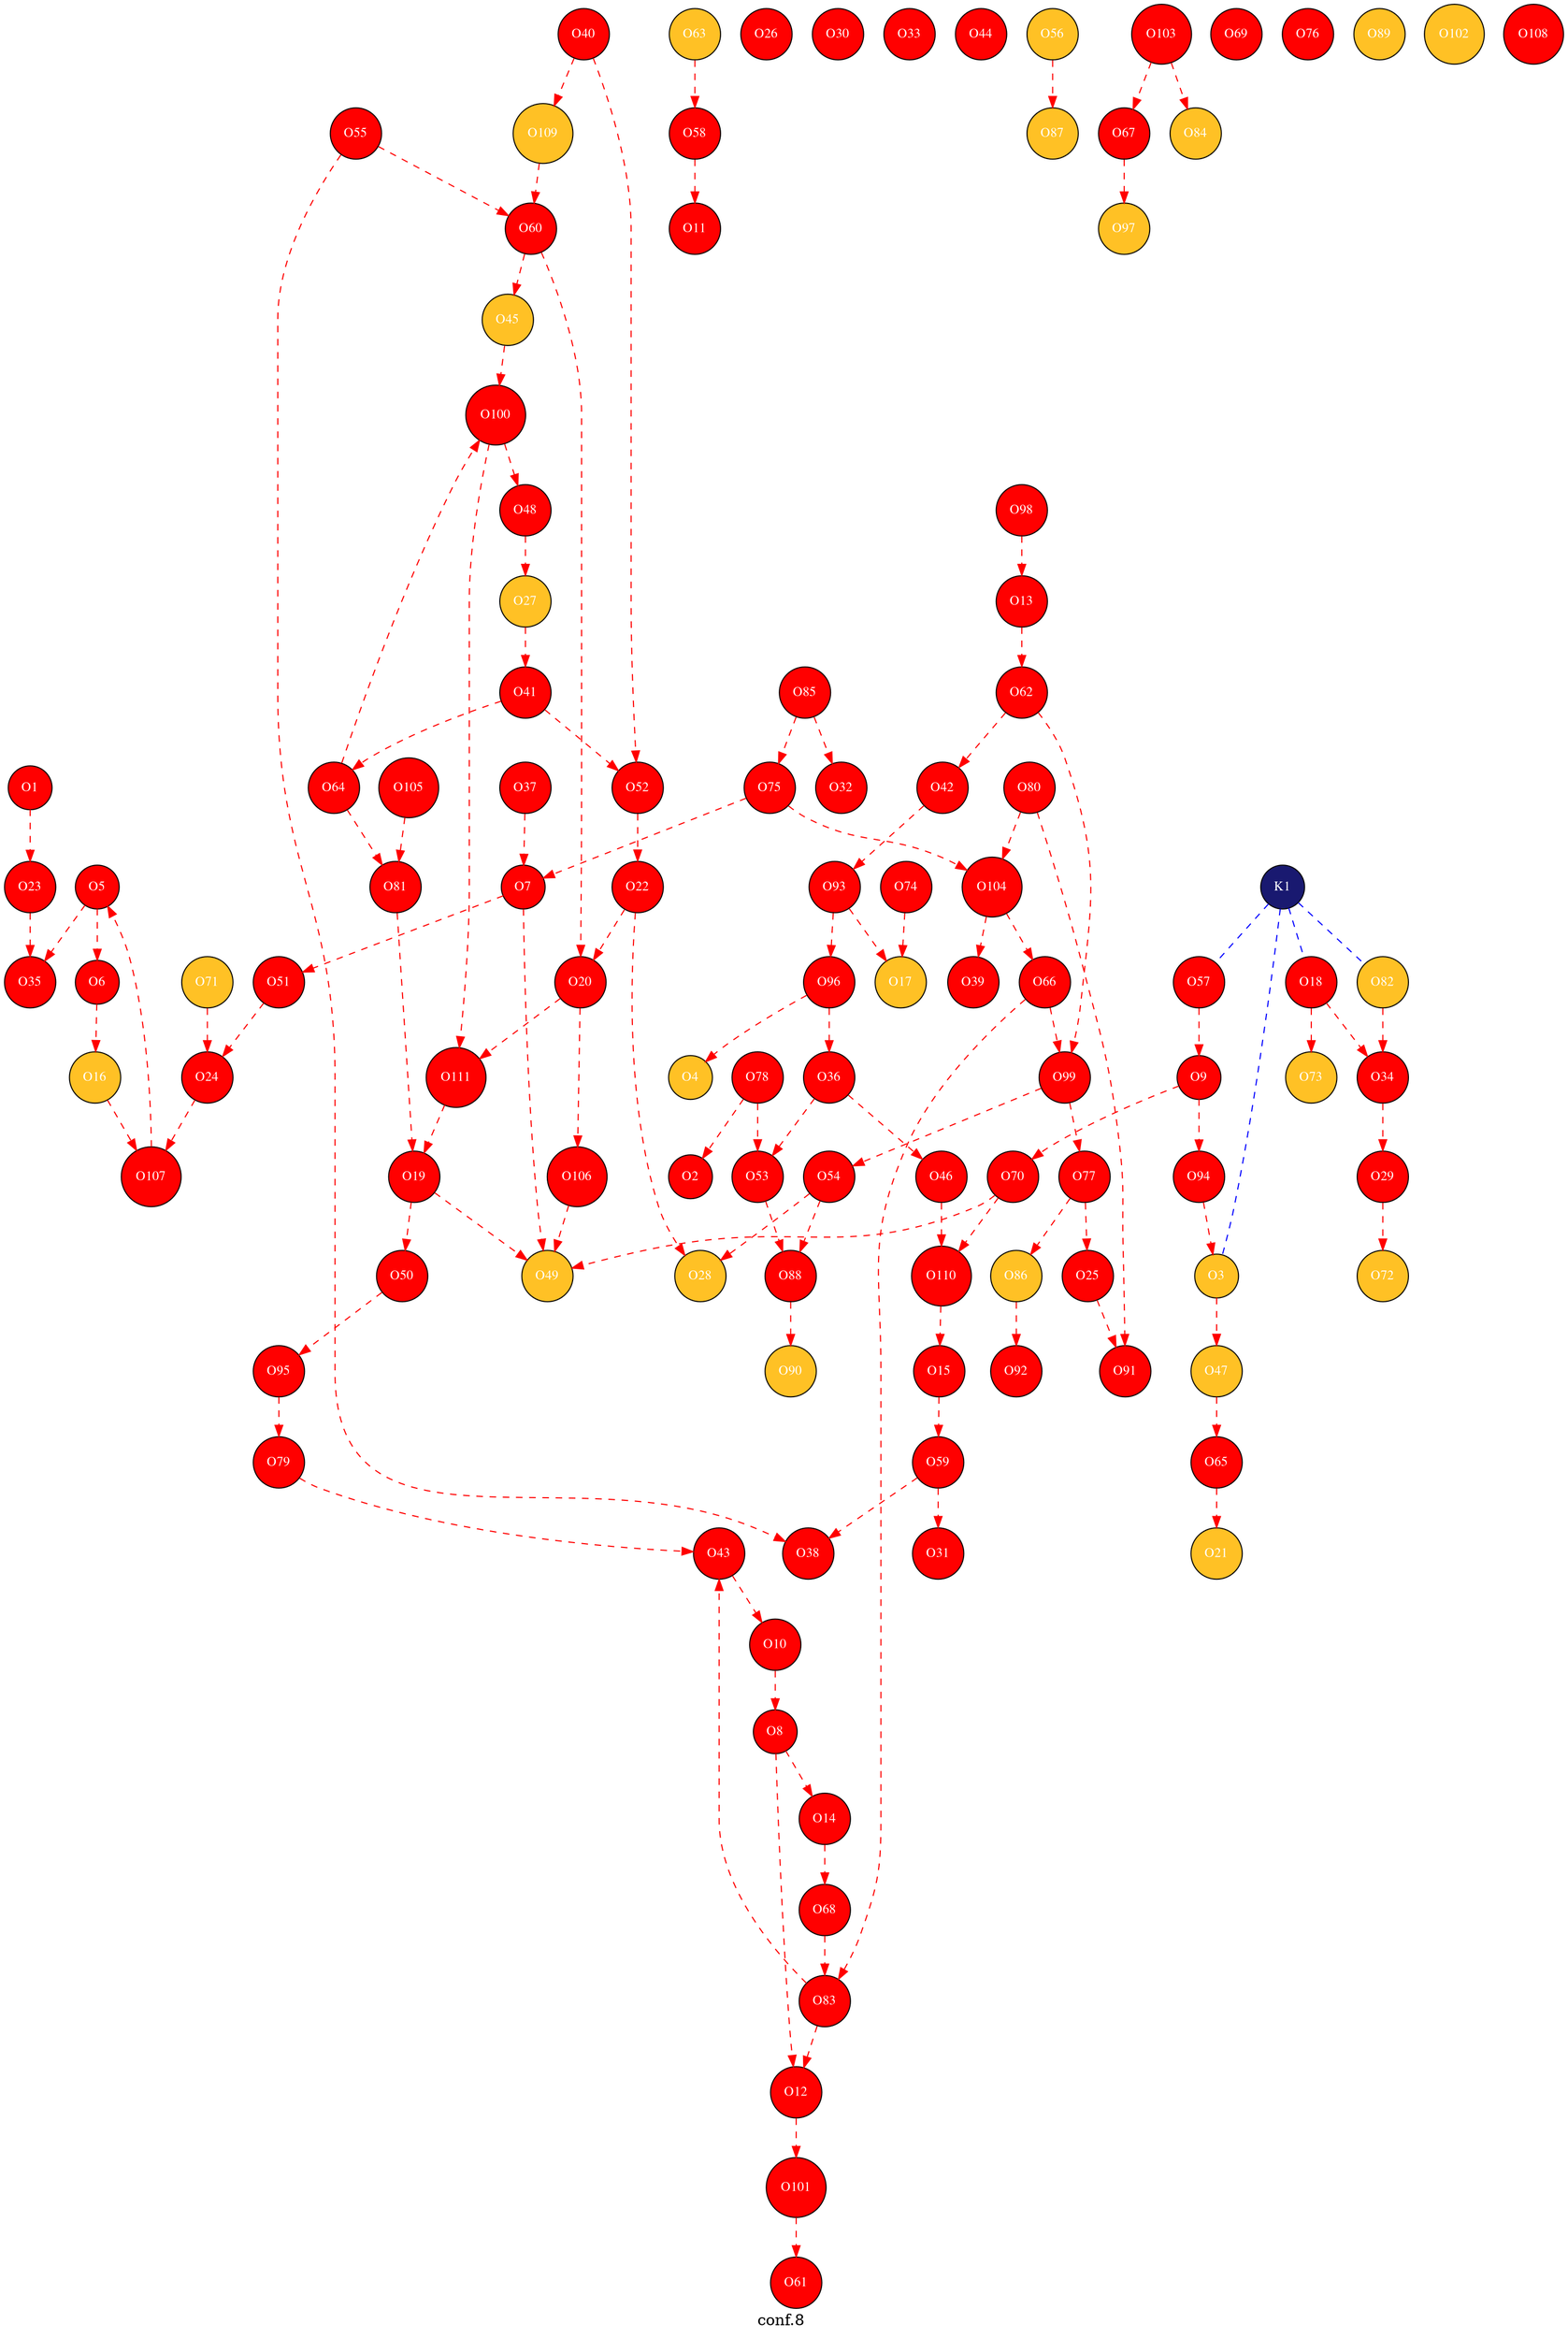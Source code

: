 digraph G {
label="conf.8 ";
node [style=filled];
graph [bgcolor=transparent];
node [shape = circle, fontsize=12];
"O1"[fillcolor=red, fontcolor=white, fontname="Times", label="O1"];
"O2"[fillcolor=red, fontcolor=white, fontname="Times", label="O2"];
"O3"[fillcolor=goldenrod1, fontcolor=white, fontname="Times", label="O3"];
"O4"[fillcolor=goldenrod1, fontcolor=white, fontname="Times", label="O4"];
"O5"[fillcolor=red, fontcolor=white, fontname="Times", label="O5"];
"O6"[fillcolor=red, fontcolor=white, fontname="Times", label="O6"];
"O7"[fillcolor=red, fontcolor=white, fontname="Times", label="O7"];
"O8"[fillcolor=red, fontcolor=white, fontname="Times", label="O8"];
"O9"[fillcolor=red, fontcolor=white, fontname="Times", label="O9"];
"O10"[fillcolor=red, fontcolor=white, fontname="Times", label="O10"];
"O11"[fillcolor=red, fontcolor=white, fontname="Times", label="O11"];
"O12"[fillcolor=red, fontcolor=white, fontname="Times", label="O12"];
"O13"[fillcolor=red, fontcolor=white, fontname="Times", label="O13"];
"O14"[fillcolor=red, fontcolor=white, fontname="Times", label="O14"];
"O15"[fillcolor=red, fontcolor=white, fontname="Times", label="O15"];
"O16"[fillcolor=goldenrod1, fontcolor=white, fontname="Times", label="O16"];
"O17"[fillcolor=goldenrod1, fontcolor=white, fontname="Times", label="O17"];
"O18"[fillcolor=red, fontcolor=white, fontname="Times", label="O18"];
"O19"[fillcolor=red, fontcolor=white, fontname="Times", label="O19"];
"O20"[fillcolor=red, fontcolor=white, fontname="Times", label="O20"];
"O21"[fillcolor=goldenrod1, fontcolor=white, fontname="Times", label="O21"];
"O22"[fillcolor=red, fontcolor=white, fontname="Times", label="O22"];
"O23"[fillcolor=red, fontcolor=white, fontname="Times", label="O23"];
"O24"[fillcolor=red, fontcolor=white, fontname="Times", label="O24"];
"O25"[fillcolor=red, fontcolor=white, fontname="Times", label="O25"];
"O26"[fillcolor=red, fontcolor=white, fontname="Times", label="O26"];
"O27"[fillcolor=goldenrod1, fontcolor=white, fontname="Times", label="O27"];
"O28"[fillcolor=goldenrod1, fontcolor=white, fontname="Times", label="O28"];
"O29"[fillcolor=red, fontcolor=white, fontname="Times", label="O29"];
"O30"[fillcolor=red, fontcolor=white, fontname="Times", label="O30"];
"O31"[fillcolor=red, fontcolor=white, fontname="Times", label="O31"];
"O32"[fillcolor=red, fontcolor=white, fontname="Times", label="O32"];
"O33"[fillcolor=red, fontcolor=white, fontname="Times", label="O33"];
"O34"[fillcolor=red, fontcolor=white, fontname="Times", label="O34"];
"O35"[fillcolor=red, fontcolor=white, fontname="Times", label="O35"];
"O36"[fillcolor=red, fontcolor=white, fontname="Times", label="O36"];
"O37"[fillcolor=red, fontcolor=white, fontname="Times", label="O37"];
"O38"[fillcolor=red, fontcolor=white, fontname="Times", label="O38"];
"O39"[fillcolor=red, fontcolor=white, fontname="Times", label="O39"];
"O40"[fillcolor=red, fontcolor=white, fontname="Times", label="O40"];
"O41"[fillcolor=red, fontcolor=white, fontname="Times", label="O41"];
"O42"[fillcolor=red, fontcolor=white, fontname="Times", label="O42"];
"O43"[fillcolor=red, fontcolor=white, fontname="Times", label="O43"];
"O44"[fillcolor=red, fontcolor=white, fontname="Times", label="O44"];
"O45"[fillcolor=goldenrod1, fontcolor=white, fontname="Times", label="O45"];
"O46"[fillcolor=red, fontcolor=white, fontname="Times", label="O46"];
"O47"[fillcolor=goldenrod1, fontcolor=white, fontname="Times", label="O47"];
"O48"[fillcolor=red, fontcolor=white, fontname="Times", label="O48"];
"O49"[fillcolor=goldenrod1, fontcolor=white, fontname="Times", label="O49"];
"O50"[fillcolor=red, fontcolor=white, fontname="Times", label="O50"];
"O51"[fillcolor=red, fontcolor=white, fontname="Times", label="O51"];
"O52"[fillcolor=red, fontcolor=white, fontname="Times", label="O52"];
"O53"[fillcolor=red, fontcolor=white, fontname="Times", label="O53"];
"O54"[fillcolor=red, fontcolor=white, fontname="Times", label="O54"];
"O55"[fillcolor=red, fontcolor=white, fontname="Times", label="O55"];
"O56"[fillcolor=goldenrod1, fontcolor=white, fontname="Times", label="O56"];
"O57"[fillcolor=red, fontcolor=white, fontname="Times", label="O57"];
"O58"[fillcolor=red, fontcolor=white, fontname="Times", label="O58"];
"O59"[fillcolor=red, fontcolor=white, fontname="Times", label="O59"];
"O60"[fillcolor=red, fontcolor=white, fontname="Times", label="O60"];
"O61"[fillcolor=red, fontcolor=white, fontname="Times", label="O61"];
"O62"[fillcolor=red, fontcolor=white, fontname="Times", label="O62"];
"O63"[fillcolor=goldenrod1, fontcolor=white, fontname="Times", label="O63"];
"O64"[fillcolor=red, fontcolor=white, fontname="Times", label="O64"];
"O65"[fillcolor=red, fontcolor=white, fontname="Times", label="O65"];
"O66"[fillcolor=red, fontcolor=white, fontname="Times", label="O66"];
"O67"[fillcolor=red, fontcolor=white, fontname="Times", label="O67"];
"O68"[fillcolor=red, fontcolor=white, fontname="Times", label="O68"];
"O69"[fillcolor=red, fontcolor=white, fontname="Times", label="O69"];
"O70"[fillcolor=red, fontcolor=white, fontname="Times", label="O70"];
"O71"[fillcolor=goldenrod1, fontcolor=white, fontname="Times", label="O71"];
"O72"[fillcolor=goldenrod1, fontcolor=white, fontname="Times", label="O72"];
"O73"[fillcolor=goldenrod1, fontcolor=white, fontname="Times", label="O73"];
"O74"[fillcolor=red, fontcolor=white, fontname="Times", label="O74"];
"O75"[fillcolor=red, fontcolor=white, fontname="Times", label="O75"];
"O76"[fillcolor=red, fontcolor=white, fontname="Times", label="O76"];
"O77"[fillcolor=red, fontcolor=white, fontname="Times", label="O77"];
"O78"[fillcolor=red, fontcolor=white, fontname="Times", label="O78"];
"O79"[fillcolor=red, fontcolor=white, fontname="Times", label="O79"];
"O80"[fillcolor=red, fontcolor=white, fontname="Times", label="O80"];
"O81"[fillcolor=red, fontcolor=white, fontname="Times", label="O81"];
"O82"[fillcolor=goldenrod1, fontcolor=white, fontname="Times", label="O82"];
"O83"[fillcolor=red, fontcolor=white, fontname="Times", label="O83"];
"O84"[fillcolor=goldenrod1, fontcolor=white, fontname="Times", label="O84"];
"O85"[fillcolor=red, fontcolor=white, fontname="Times", label="O85"];
"O86"[fillcolor=goldenrod1, fontcolor=white, fontname="Times", label="O86"];
"O87"[fillcolor=goldenrod1, fontcolor=white, fontname="Times", label="O87"];
"O88"[fillcolor=red, fontcolor=white, fontname="Times", label="O88"];
"O89"[fillcolor=goldenrod1, fontcolor=white, fontname="Times", label="O89"];
"O90"[fillcolor=goldenrod1, fontcolor=white, fontname="Times", label="O90"];
"O91"[fillcolor=red, fontcolor=white, fontname="Times", label="O91"];
"O92"[fillcolor=red, fontcolor=white, fontname="Times", label="O92"];
"O93"[fillcolor=red, fontcolor=white, fontname="Times", label="O93"];
"O94"[fillcolor=red, fontcolor=white, fontname="Times", label="O94"];
"O95"[fillcolor=red, fontcolor=white, fontname="Times", label="O95"];
"O96"[fillcolor=red, fontcolor=white, fontname="Times", label="O96"];
"O97"[fillcolor=goldenrod1, fontcolor=white, fontname="Times", label="O97"];
"O98"[fillcolor=red, fontcolor=white, fontname="Times", label="O98"];
"O99"[fillcolor=red, fontcolor=white, fontname="Times", label="O99"];
"O100"[fillcolor=red, fontcolor=white, fontname="Times", label="O100"];
"O101"[fillcolor=red, fontcolor=white, fontname="Times", label="O101"];
"O102"[fillcolor=goldenrod1, fontcolor=white, fontname="Times", label="O102"];
"O103"[fillcolor=red, fontcolor=white, fontname="Times", label="O103"];
"O104"[fillcolor=red, fontcolor=white, fontname="Times", label="O104"];
"O105"[fillcolor=red, fontcolor=white, fontname="Times", label="O105"];
"O106"[fillcolor=red, fontcolor=white, fontname="Times", label="O106"];
"O107"[fillcolor=red, fontcolor=white, fontname="Times", label="O107"];
"O108"[fillcolor=red, fontcolor=white, fontname="Times", label="O108"];
"O109"[fillcolor=goldenrod1, fontcolor=white, fontname="Times", label="O109"];
"O110"[fillcolor=red, fontcolor=white, fontname="Times", label="O110"];
"O111"[fillcolor=red, fontcolor=white, fontname="Times", label="O111"];
"K1"[fillcolor=midnightblue, fontcolor=white, fontname="Times", label="K1"];
"O1"->"O23"[fontcolor=red, color=red , style=dashed];
"O78"->"O2"[fontcolor=red, color=red , style=dashed];
"O3"->"O47"[fontcolor=red, color=red , style=dashed];
"O94"->"O3"[fontcolor=red, color=red , style=dashed];
"O96"->"O4"[fontcolor=red, color=red , style=dashed];
"O5"->"O6"[fontcolor=red, color=red , style=dashed];
"O5"->"O35"[fontcolor=red, color=red , style=dashed];
"O107"->"O5"[fontcolor=red, color=red , style=dashed];
"O6"->"O16"[fontcolor=red, color=red , style=dashed];
"O37"->"O7"[fontcolor=red, color=red , style=dashed];
"O7"->"O49"[fontcolor=red, color=red , style=dashed];
"O7"->"O51"[fontcolor=red, color=red , style=dashed];
"O75"->"O7"[fontcolor=red, color=red , style=dashed];
"O10"->"O8"[fontcolor=red, color=red , style=dashed];
"O8"->"O12"[fontcolor=red, color=red , style=dashed];
"O8"->"O14"[fontcolor=red, color=red , style=dashed];
"O57"->"O9"[fontcolor=red, color=red , style=dashed];
"O9"->"O70"[fontcolor=red, color=red , style=dashed];
"O9"->"O94"[fontcolor=red, color=red , style=dashed];
"O43"->"O10"[fontcolor=red, color=red , style=dashed];
"O58"->"O11"[fontcolor=red, color=red , style=dashed];
"O83"->"O12"[fontcolor=red, color=red , style=dashed];
"O12"->"O101"[fontcolor=red, color=red , style=dashed];
"O13"->"O62"[fontcolor=red, color=red , style=dashed];
"O98"->"O13"[fontcolor=red, color=red , style=dashed];
"O14"->"O68"[fontcolor=red, color=red , style=dashed];
"O15"->"O59"[fontcolor=red, color=red , style=dashed];
"O110"->"O15"[fontcolor=red, color=red , style=dashed];
"O16"->"O107"[fontcolor=red, color=red , style=dashed];
"O74"->"O17"[fontcolor=red, color=red , style=dashed];
"O93"->"O17"[fontcolor=red, color=red , style=dashed];
"O18"->"O34"[fontcolor=red, color=red , style=dashed];
"O18"->"O73"[fontcolor=red, color=red , style=dashed];
"O19"->"O49"[fontcolor=red, color=red , style=dashed];
"O19"->"O50"[fontcolor=red, color=red , style=dashed];
"O81"->"O19"[fontcolor=red, color=red , style=dashed];
"O111"->"O19"[fontcolor=red, color=red , style=dashed];
"O22"->"O20"[fontcolor=red, color=red , style=dashed];
"O60"->"O20"[fontcolor=red, color=red , style=dashed];
"O20"->"O106"[fontcolor=red, color=red , style=dashed];
"O20"->"O111"[fontcolor=red, color=red , style=dashed];
"O65"->"O21"[fontcolor=red, color=red , style=dashed];
"O22"->"O28"[fontcolor=red, color=red , style=dashed];
"O52"->"O22"[fontcolor=red, color=red , style=dashed];
"O23"->"O35"[fontcolor=red, color=red , style=dashed];
"O51"->"O24"[fontcolor=red, color=red , style=dashed];
"O71"->"O24"[fontcolor=red, color=red , style=dashed];
"O24"->"O107"[fontcolor=red, color=red , style=dashed];
"O77"->"O25"[fontcolor=red, color=red , style=dashed];
"O25"->"O91"[fontcolor=red, color=red , style=dashed];
"O27"->"O41"[fontcolor=red, color=red , style=dashed];
"O48"->"O27"[fontcolor=red, color=red , style=dashed];
"O54"->"O28"[fontcolor=red, color=red , style=dashed];
"O34"->"O29"[fontcolor=red, color=red , style=dashed];
"O29"->"O72"[fontcolor=red, color=red , style=dashed];
"O59"->"O31"[fontcolor=red, color=red , style=dashed];
"O85"->"O32"[fontcolor=red, color=red , style=dashed];
"O82"->"O34"[fontcolor=red, color=red , style=dashed];
"O36"->"O46"[fontcolor=red, color=red , style=dashed];
"O36"->"O53"[fontcolor=red, color=red , style=dashed];
"O96"->"O36"[fontcolor=red, color=red , style=dashed];
"O55"->"O38"[fontcolor=red, color=red , style=dashed];
"O59"->"O38"[fontcolor=red, color=red , style=dashed];
"O104"->"O39"[fontcolor=red, color=red , style=dashed];
"O40"->"O52"[fontcolor=red, color=red , style=dashed];
"O40"->"O109"[fontcolor=red, color=red , style=dashed];
"O41"->"O52"[fontcolor=red, color=red , style=dashed];
"O41"->"O64"[fontcolor=red, color=red , style=dashed];
"O62"->"O42"[fontcolor=red, color=red , style=dashed];
"O42"->"O93"[fontcolor=red, color=red , style=dashed];
"O79"->"O43"[fontcolor=red, color=red , style=dashed];
"O83"->"O43"[fontcolor=red, color=red , style=dashed];
"O60"->"O45"[fontcolor=red, color=red , style=dashed];
"O45"->"O100"[fontcolor=red, color=red , style=dashed];
"O46"->"O110"[fontcolor=red, color=red , style=dashed];
"O47"->"O65"[fontcolor=red, color=red , style=dashed];
"O100"->"O48"[fontcolor=red, color=red , style=dashed];
"O70"->"O49"[fontcolor=red, color=red , style=dashed];
"O106"->"O49"[fontcolor=red, color=red , style=dashed];
"O50"->"O95"[fontcolor=red, color=red , style=dashed];
"O78"->"O53"[fontcolor=red, color=red , style=dashed];
"O53"->"O88"[fontcolor=red, color=red , style=dashed];
"O54"->"O88"[fontcolor=red, color=red , style=dashed];
"O99"->"O54"[fontcolor=red, color=red , style=dashed];
"O55"->"O60"[fontcolor=red, color=red , style=dashed];
"O56"->"O87"[fontcolor=red, color=red , style=dashed];
"O63"->"O58"[fontcolor=red, color=red , style=dashed];
"O109"->"O60"[fontcolor=red, color=red , style=dashed];
"O101"->"O61"[fontcolor=red, color=red , style=dashed];
"O62"->"O99"[fontcolor=red, color=red , style=dashed];
"O64"->"O81"[fontcolor=red, color=red , style=dashed];
"O64"->"O100"[fontcolor=red, color=red , style=dashed];
"O66"->"O83"[fontcolor=red, color=red , style=dashed];
"O66"->"O99"[fontcolor=red, color=red , style=dashed];
"O104"->"O66"[fontcolor=red, color=red , style=dashed];
"O67"->"O97"[fontcolor=red, color=red , style=dashed];
"O103"->"O67"[fontcolor=red, color=red , style=dashed];
"O68"->"O83"[fontcolor=red, color=red , style=dashed];
"O70"->"O110"[fontcolor=red, color=red , style=dashed];
"O85"->"O75"[fontcolor=red, color=red , style=dashed];
"O75"->"O104"[fontcolor=red, color=red , style=dashed];
"O77"->"O86"[fontcolor=red, color=red , style=dashed];
"O99"->"O77"[fontcolor=red, color=red , style=dashed];
"O95"->"O79"[fontcolor=red, color=red , style=dashed];
"O80"->"O91"[fontcolor=red, color=red , style=dashed];
"O80"->"O104"[fontcolor=red, color=red , style=dashed];
"O105"->"O81"[fontcolor=red, color=red , style=dashed];
"O103"->"O84"[fontcolor=red, color=red , style=dashed];
"O86"->"O92"[fontcolor=red, color=red , style=dashed];
"O88"->"O90"[fontcolor=red, color=red , style=dashed];
"O93"->"O96"[fontcolor=red, color=red , style=dashed];
"O100"->"O111"[fontcolor=red, color=red , style=dashed];
"K1"->"O3"[dir=none, color=blue, nodesep=0.5,style=dashed];
"K1"->"O18"[dir=none, color=blue, nodesep=0.5,style=dashed];
"K1"->"O57"[dir=none, color=blue, nodesep=0.5,style=dashed];
"K1"->"O82"[dir=none, color=blue, nodesep=0.5,style=dashed];
}
